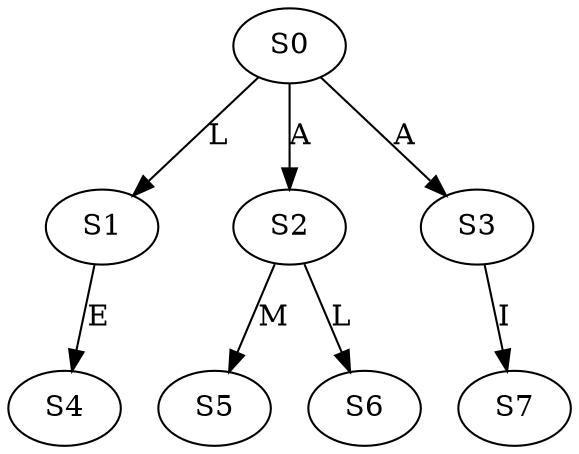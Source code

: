 strict digraph  {
	S0 -> S1 [ label = L ];
	S0 -> S2 [ label = A ];
	S0 -> S3 [ label = A ];
	S1 -> S4 [ label = E ];
	S2 -> S5 [ label = M ];
	S2 -> S6 [ label = L ];
	S3 -> S7 [ label = I ];
}
